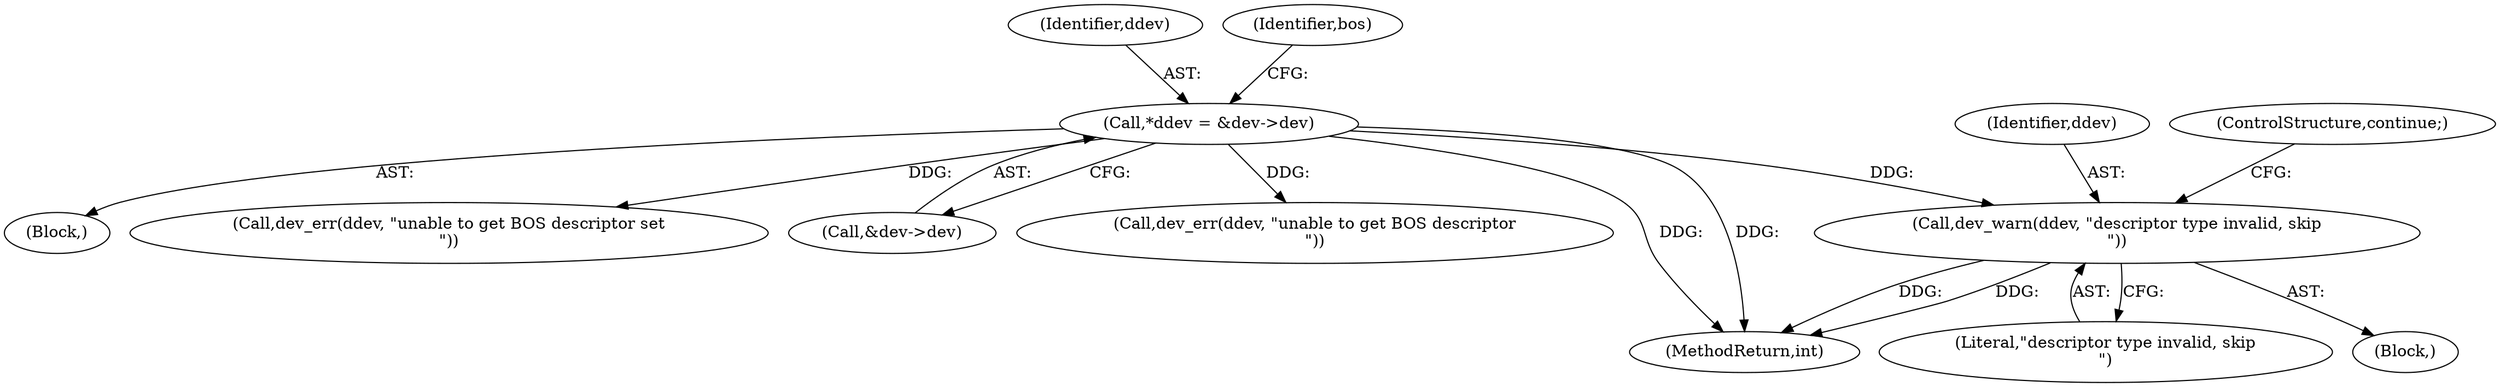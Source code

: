 digraph "0_linux_1c0edc3633b56000e18d82fc241e3995ca18a69e@pointer" {
"1000309" [label="(Call,dev_warn(ddev, \"descriptor type invalid, skip\n\"))"];
"1000107" [label="(Call,*ddev = &dev->dev)"];
"1000108" [label="(Identifier,ddev)"];
"1000312" [label="(ControlStructure,continue;)"];
"1000105" [label="(Block,)"];
"1000310" [label="(Identifier,ddev)"];
"1000238" [label="(Call,dev_err(ddev, \"unable to get BOS descriptor set\n\"))"];
"1000107" [label="(Call,*ddev = &dev->dev)"];
"1000309" [label="(Call,dev_warn(ddev, \"descriptor type invalid, skip\n\"))"];
"1000383" [label="(MethodReturn,int)"];
"1000109" [label="(Call,&dev->dev)"];
"1000122" [label="(Identifier,bos)"];
"1000308" [label="(Block,)"];
"1000146" [label="(Call,dev_err(ddev, \"unable to get BOS descriptor\n\"))"];
"1000311" [label="(Literal,\"descriptor type invalid, skip\n\")"];
"1000309" -> "1000308"  [label="AST: "];
"1000309" -> "1000311"  [label="CFG: "];
"1000310" -> "1000309"  [label="AST: "];
"1000311" -> "1000309"  [label="AST: "];
"1000312" -> "1000309"  [label="CFG: "];
"1000309" -> "1000383"  [label="DDG: "];
"1000309" -> "1000383"  [label="DDG: "];
"1000107" -> "1000309"  [label="DDG: "];
"1000107" -> "1000105"  [label="AST: "];
"1000107" -> "1000109"  [label="CFG: "];
"1000108" -> "1000107"  [label="AST: "];
"1000109" -> "1000107"  [label="AST: "];
"1000122" -> "1000107"  [label="CFG: "];
"1000107" -> "1000383"  [label="DDG: "];
"1000107" -> "1000383"  [label="DDG: "];
"1000107" -> "1000146"  [label="DDG: "];
"1000107" -> "1000238"  [label="DDG: "];
}

